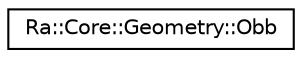 digraph "Graphical Class Hierarchy"
{
 // INTERACTIVE_SVG=YES
 // LATEX_PDF_SIZE
  edge [fontname="Helvetica",fontsize="10",labelfontname="Helvetica",labelfontsize="10"];
  node [fontname="Helvetica",fontsize="10",shape=record];
  rankdir="LR";
  Node0 [label="Ra::Core::Geometry::Obb",height=0.2,width=0.4,color="black", fillcolor="white", style="filled",URL="$classRa_1_1Core_1_1Geometry_1_1Obb.html",tooltip="An oriented bounding box."];
}
